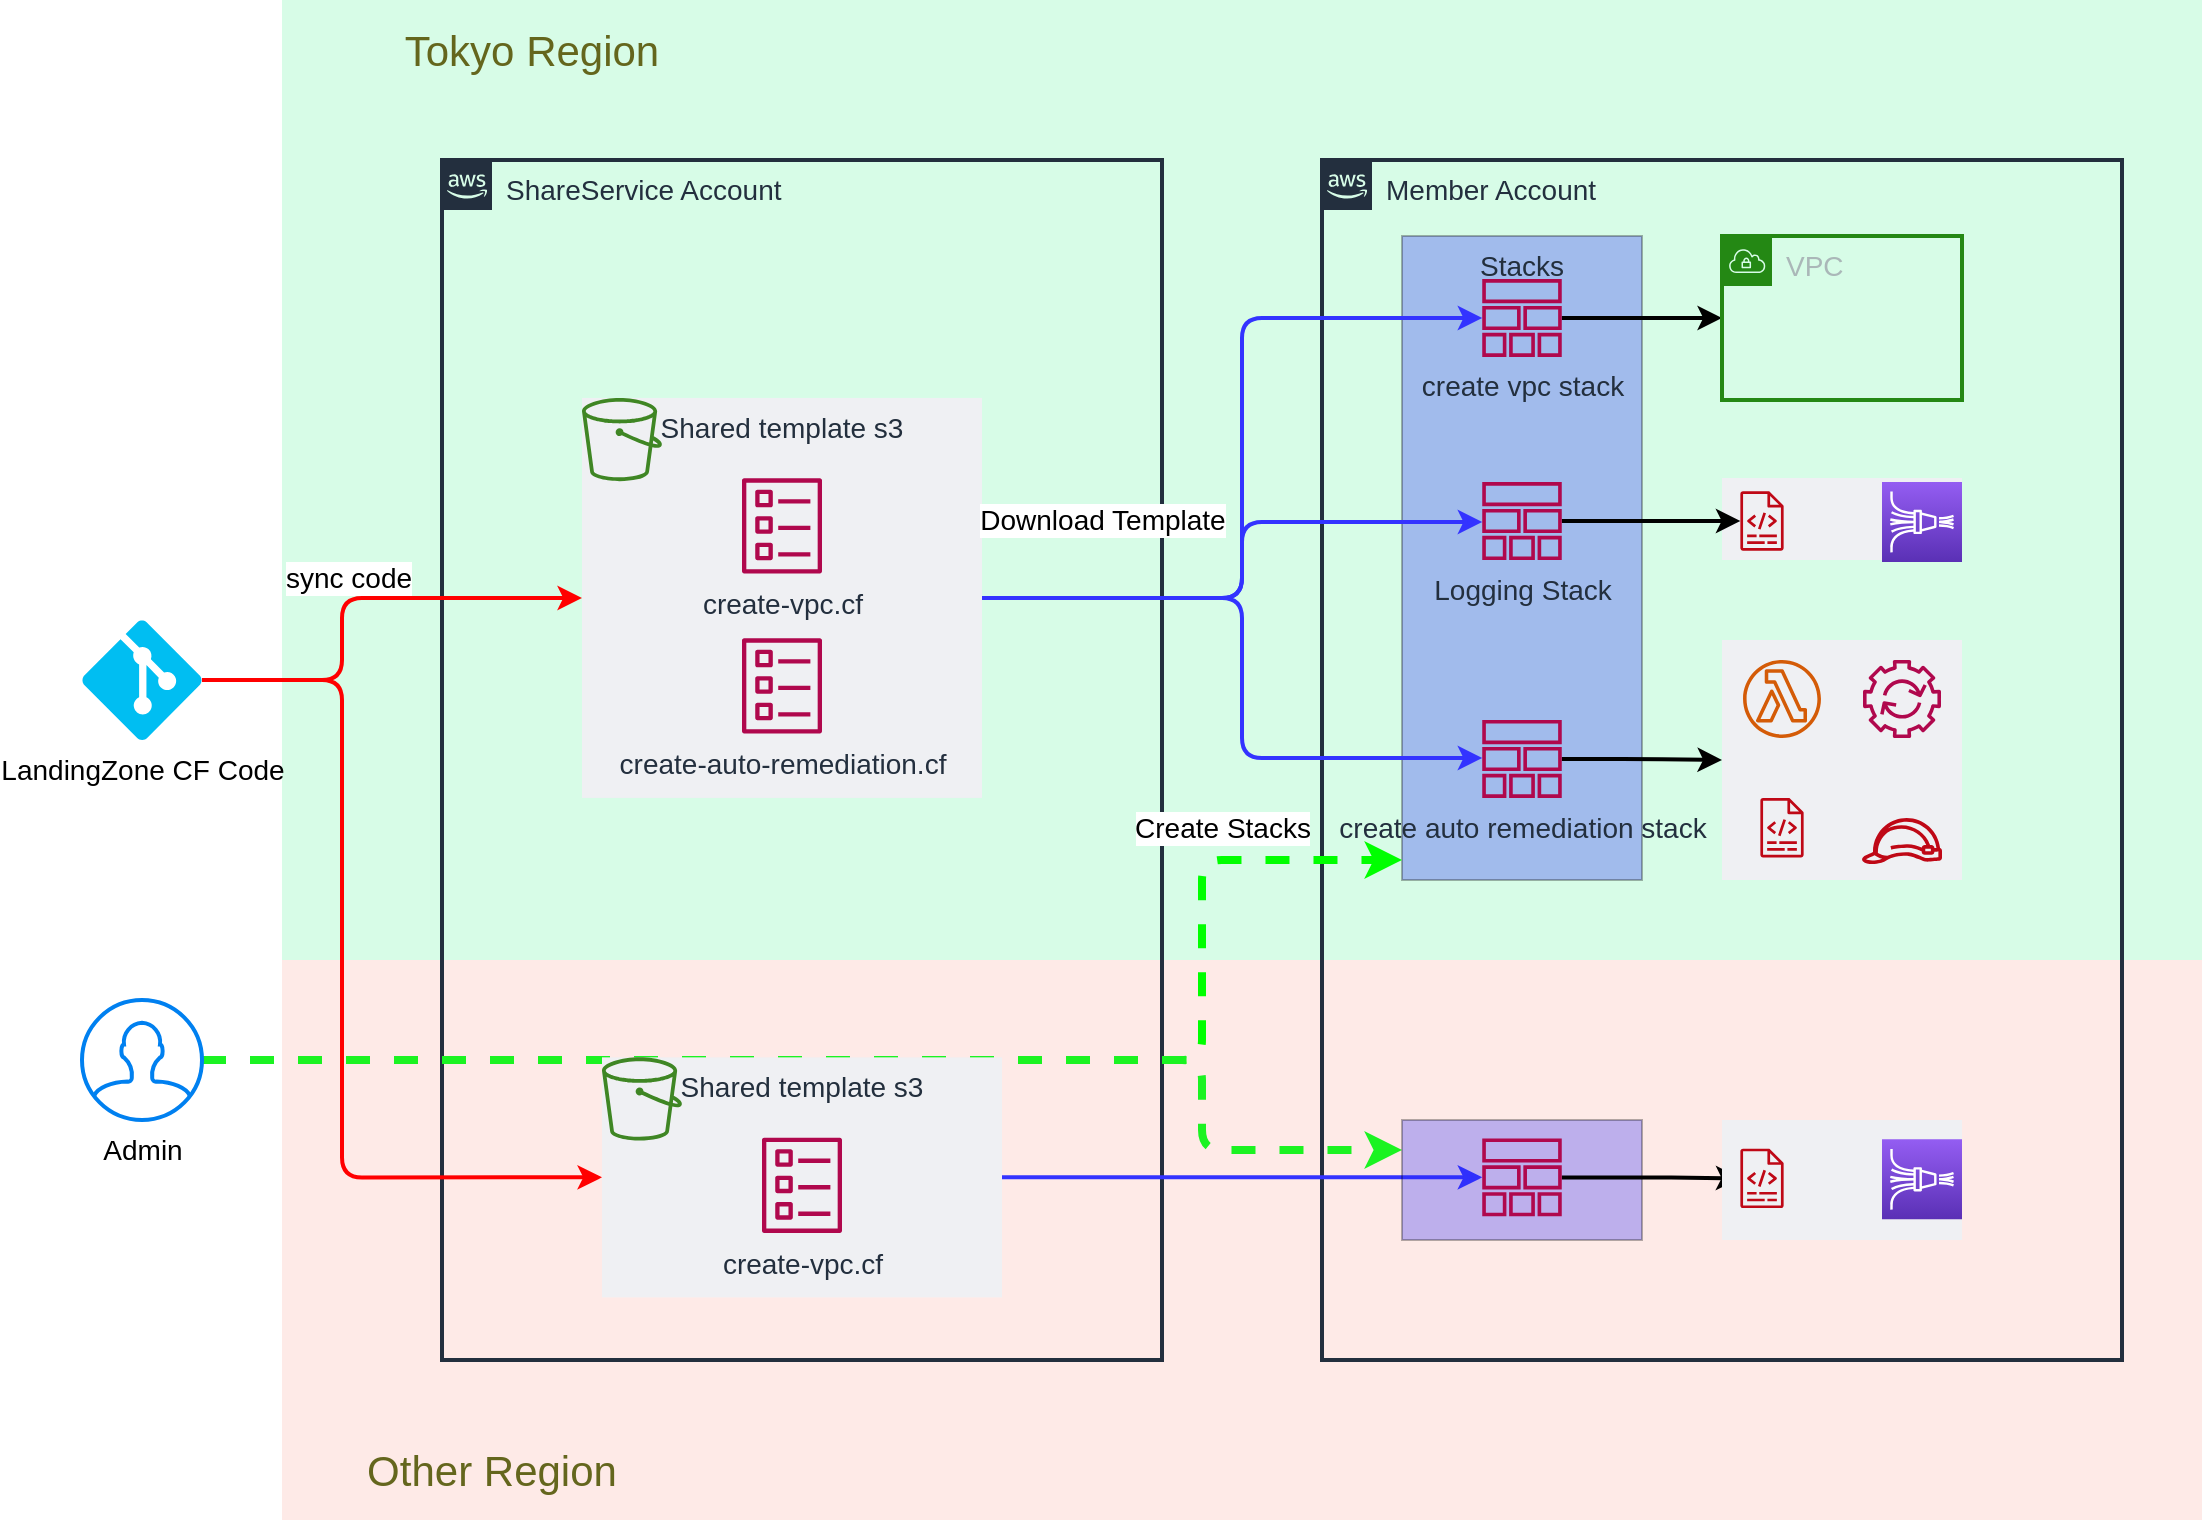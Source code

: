 <mxfile version="15.9.6" type="github">
  <diagram id="0ukZKr90bTUuSdiklAe3" name="Page-1">
    <mxGraphModel dx="2893" dy="1154" grid="1" gridSize="10" guides="1" tooltips="1" connect="1" arrows="1" fold="1" page="1" pageScale="1" pageWidth="827" pageHeight="1169" math="0" shadow="0">
      <root>
        <mxCell id="0" />
        <mxCell id="1" parent="0" />
        <mxCell id="g89Bsq32T66uB00S3wTt-80" value="" style="fillColor=#F3301B;strokeColor=none;dashed=0;verticalAlign=top;fontStyle=0;fontColor=#000066;fontSize=21;opacity=10;" vertex="1" parent="1">
          <mxGeometry x="80" y="760" width="960" height="280" as="geometry" />
        </mxCell>
        <mxCell id="g89Bsq32T66uB00S3wTt-79" value="" style="fillColor=#7CF3B0;strokeColor=none;dashed=0;verticalAlign=top;fontStyle=0;fontColor=#000000;fontSize=21;opacity=30;" vertex="1" parent="1">
          <mxGeometry x="80" y="280" width="960" height="480" as="geometry" />
        </mxCell>
        <mxCell id="g89Bsq32T66uB00S3wTt-1" value="ShareService Account" style="points=[[0,0],[0.25,0],[0.5,0],[0.75,0],[1,0],[1,0.25],[1,0.5],[1,0.75],[1,1],[0.75,1],[0.5,1],[0.25,1],[0,1],[0,0.75],[0,0.5],[0,0.25]];outlineConnect=0;gradientColor=none;html=1;whiteSpace=wrap;fontSize=14;fontStyle=0;container=1;pointerEvents=0;collapsible=0;recursiveResize=0;shape=mxgraph.aws4.group;grIcon=mxgraph.aws4.group_aws_cloud_alt;strokeColor=#232F3E;fillColor=none;verticalAlign=top;align=left;spacingLeft=30;fontColor=#232F3E;dashed=0;strokeWidth=2;" vertex="1" parent="1">
          <mxGeometry x="160" y="360" width="360" height="600" as="geometry" />
        </mxCell>
        <mxCell id="g89Bsq32T66uB00S3wTt-6" value="" style="group;fontSize=14;" vertex="1" connectable="0" parent="g89Bsq32T66uB00S3wTt-1">
          <mxGeometry x="70" y="118.97" width="200" height="200" as="geometry" />
        </mxCell>
        <mxCell id="g89Bsq32T66uB00S3wTt-4" value="Shared template s3" style="fillColor=#EFF0F3;strokeColor=none;dashed=0;verticalAlign=top;fontStyle=0;fontColor=#232F3D;fontSize=14;" vertex="1" parent="g89Bsq32T66uB00S3wTt-6">
          <mxGeometry width="200" height="200" as="geometry" />
        </mxCell>
        <mxCell id="g89Bsq32T66uB00S3wTt-2" value="" style="sketch=0;outlineConnect=0;fontColor=#232F3E;gradientColor=none;fillColor=#3F8624;strokeColor=none;dashed=0;verticalLabelPosition=bottom;verticalAlign=top;align=center;html=1;fontSize=14;fontStyle=0;aspect=fixed;pointerEvents=1;shape=mxgraph.aws4.bucket;" vertex="1" parent="g89Bsq32T66uB00S3wTt-6">
          <mxGeometry width="40" height="41.6" as="geometry" />
        </mxCell>
        <mxCell id="g89Bsq32T66uB00S3wTt-3" value="create-vpc.cf" style="sketch=0;outlineConnect=0;fontColor=#232F3E;gradientColor=none;fillColor=#B0084D;strokeColor=none;dashed=0;verticalLabelPosition=bottom;verticalAlign=top;align=center;html=1;fontSize=14;fontStyle=0;aspect=fixed;pointerEvents=1;shape=mxgraph.aws4.template;" vertex="1" parent="g89Bsq32T66uB00S3wTt-6">
          <mxGeometry x="80" y="40" width="40" height="48" as="geometry" />
        </mxCell>
        <mxCell id="g89Bsq32T66uB00S3wTt-5" value="create-auto-remediation.cf" style="sketch=0;outlineConnect=0;fontColor=#232F3E;gradientColor=none;fillColor=#B0084D;strokeColor=none;dashed=0;verticalLabelPosition=bottom;verticalAlign=top;align=center;html=1;fontSize=14;fontStyle=0;aspect=fixed;pointerEvents=1;shape=mxgraph.aws4.template;" vertex="1" parent="g89Bsq32T66uB00S3wTt-6">
          <mxGeometry x="80" y="120" width="40" height="48" as="geometry" />
        </mxCell>
        <mxCell id="g89Bsq32T66uB00S3wTt-8" value="sync code" style="edgeStyle=orthogonalEdgeStyle;rounded=1;orthogonalLoop=1;jettySize=auto;html=1;strokeColor=#FF0000;strokeWidth=2;fontSize=14;labelBackgroundColor=default;" edge="1" parent="1" source="g89Bsq32T66uB00S3wTt-7" target="g89Bsq32T66uB00S3wTt-4">
          <mxGeometry x="0.071" y="14" relative="1" as="geometry">
            <Array as="points">
              <mxPoint x="110" y="620" />
              <mxPoint x="110" y="579" />
            </Array>
            <mxPoint x="-10" y="4" as="offset" />
          </mxGeometry>
        </mxCell>
        <mxCell id="g89Bsq32T66uB00S3wTt-58" style="edgeStyle=orthogonalEdgeStyle;rounded=1;orthogonalLoop=1;jettySize=auto;html=1;fontSize=14;strokeColor=#FF0000;strokeWidth=2;entryX=0;entryY=0.5;entryDx=0;entryDy=0;" edge="1" parent="1" source="g89Bsq32T66uB00S3wTt-7" target="g89Bsq32T66uB00S3wTt-82">
          <mxGeometry relative="1" as="geometry">
            <mxPoint x="190" y="869" as="targetPoint" />
            <Array as="points">
              <mxPoint x="110" y="620" />
              <mxPoint x="110" y="869" />
            </Array>
          </mxGeometry>
        </mxCell>
        <mxCell id="g89Bsq32T66uB00S3wTt-7" value="LandingZone CF Code" style="verticalLabelPosition=bottom;html=1;verticalAlign=top;align=center;strokeColor=none;fillColor=#00BEF2;shape=mxgraph.azure.git_repository;aspect=fixed;fontSize=14;" vertex="1" parent="1">
          <mxGeometry x="-20" y="590" width="60" height="60" as="geometry" />
        </mxCell>
        <mxCell id="g89Bsq32T66uB00S3wTt-15" value="Member Account" style="points=[[0,0],[0.25,0],[0.5,0],[0.75,0],[1,0],[1,0.25],[1,0.5],[1,0.75],[1,1],[0.75,1],[0.5,1],[0.25,1],[0,1],[0,0.75],[0,0.5],[0,0.25]];outlineConnect=0;gradientColor=none;html=1;whiteSpace=wrap;fontSize=14;fontStyle=0;container=1;pointerEvents=0;collapsible=0;recursiveResize=0;shape=mxgraph.aws4.group;grIcon=mxgraph.aws4.group_aws_cloud_alt;strokeColor=#232F3E;fillColor=none;verticalAlign=top;align=left;spacingLeft=30;fontColor=#232F3E;dashed=0;strokeWidth=2;" vertex="1" parent="1">
          <mxGeometry x="600" y="360" width="400" height="600" as="geometry" />
        </mxCell>
        <mxCell id="g89Bsq32T66uB00S3wTt-44" value="Stacks" style="fillColor=#2727F3;strokeColor=default;dashed=0;verticalAlign=top;fontStyle=0;fontColor=#232F3D;fontSize=14;opacity=30;" vertex="1" parent="g89Bsq32T66uB00S3wTt-15">
          <mxGeometry x="40" y="38" width="120" height="322" as="geometry" />
        </mxCell>
        <mxCell id="g89Bsq32T66uB00S3wTt-39" value="" style="fillColor=#EFF0F3;strokeColor=none;dashed=0;verticalAlign=top;fontStyle=0;fontColor=#232F3D;fontSize=14;" vertex="1" parent="g89Bsq32T66uB00S3wTt-15">
          <mxGeometry x="200" y="159" width="120" height="41" as="geometry" />
        </mxCell>
        <mxCell id="g89Bsq32T66uB00S3wTt-34" value="" style="fillColor=#EFF0F3;strokeColor=none;dashed=0;verticalAlign=top;fontStyle=0;fontColor=#232F3D;fontSize=14;" vertex="1" parent="g89Bsq32T66uB00S3wTt-15">
          <mxGeometry x="200" y="240" width="120" height="120" as="geometry" />
        </mxCell>
        <mxCell id="g89Bsq32T66uB00S3wTt-40" style="edgeStyle=orthogonalEdgeStyle;rounded=1;orthogonalLoop=1;jettySize=auto;html=1;entryX=0;entryY=0.5;entryDx=0;entryDy=0;strokeColor=#000000;strokeWidth=2;fontSize=14;" edge="1" parent="g89Bsq32T66uB00S3wTt-15" source="g89Bsq32T66uB00S3wTt-21" target="g89Bsq32T66uB00S3wTt-26">
          <mxGeometry relative="1" as="geometry" />
        </mxCell>
        <mxCell id="g89Bsq32T66uB00S3wTt-21" value="create vpc stack" style="sketch=0;outlineConnect=0;fontColor=#232F3E;gradientColor=none;fillColor=#B0084D;strokeColor=none;dashed=0;verticalLabelPosition=bottom;verticalAlign=top;align=center;html=1;fontSize=14;fontStyle=0;aspect=fixed;pointerEvents=1;shape=mxgraph.aws4.stack;" vertex="1" parent="g89Bsq32T66uB00S3wTt-15">
          <mxGeometry x="80" y="59.52" width="40" height="38.97" as="geometry" />
        </mxCell>
        <mxCell id="g89Bsq32T66uB00S3wTt-37" style="edgeStyle=orthogonalEdgeStyle;rounded=1;orthogonalLoop=1;jettySize=auto;html=1;entryX=0;entryY=0.5;entryDx=0;entryDy=0;strokeColor=#000000;strokeWidth=2;fontSize=14;" edge="1" parent="g89Bsq32T66uB00S3wTt-15" source="g89Bsq32T66uB00S3wTt-22" target="g89Bsq32T66uB00S3wTt-34">
          <mxGeometry relative="1" as="geometry" />
        </mxCell>
        <mxCell id="g89Bsq32T66uB00S3wTt-22" value="create auto remediation stack" style="sketch=0;outlineConnect=0;fontColor=#232F3E;gradientColor=none;fillColor=#B0084D;strokeColor=none;dashed=0;verticalLabelPosition=bottom;verticalAlign=top;align=center;html=1;fontSize=14;fontStyle=0;aspect=fixed;pointerEvents=1;shape=mxgraph.aws4.stack;" vertex="1" parent="g89Bsq32T66uB00S3wTt-15">
          <mxGeometry x="80" y="280" width="40" height="38.97" as="geometry" />
        </mxCell>
        <mxCell id="g89Bsq32T66uB00S3wTt-26" value="VPC" style="points=[[0,0],[0.25,0],[0.5,0],[0.75,0],[1,0],[1,0.25],[1,0.5],[1,0.75],[1,1],[0.75,1],[0.5,1],[0.25,1],[0,1],[0,0.75],[0,0.5],[0,0.25]];outlineConnect=0;gradientColor=none;html=1;whiteSpace=wrap;fontSize=14;fontStyle=0;container=1;pointerEvents=0;collapsible=0;recursiveResize=0;shape=mxgraph.aws4.group;grIcon=mxgraph.aws4.group_vpc;strokeColor=#248814;fillColor=none;verticalAlign=top;align=left;spacingLeft=30;fontColor=#AAB7B8;dashed=0;strokeWidth=2;" vertex="1" parent="g89Bsq32T66uB00S3wTt-15">
          <mxGeometry x="200" y="38" width="120" height="82" as="geometry" />
        </mxCell>
        <mxCell id="g89Bsq32T66uB00S3wTt-27" value="" style="sketch=0;outlineConnect=0;fontColor=#232F3E;gradientColor=none;fillColor=#D45B07;strokeColor=none;dashed=0;verticalLabelPosition=bottom;verticalAlign=top;align=center;html=1;fontSize=14;fontStyle=0;aspect=fixed;pointerEvents=1;shape=mxgraph.aws4.lambda_function;" vertex="1" parent="g89Bsq32T66uB00S3wTt-15">
          <mxGeometry x="210" y="250" width="40" height="38.97" as="geometry" />
        </mxCell>
        <mxCell id="g89Bsq32T66uB00S3wTt-29" value="" style="sketch=0;outlineConnect=0;fontColor=#232F3E;gradientColor=none;fillColor=#B0084D;strokeColor=none;dashed=0;verticalLabelPosition=bottom;verticalAlign=top;align=center;html=1;fontSize=14;fontStyle=0;aspect=fixed;pointerEvents=1;shape=mxgraph.aws4.automation;" vertex="1" parent="g89Bsq32T66uB00S3wTt-15">
          <mxGeometry x="270" y="250" width="40" height="38.97" as="geometry" />
        </mxCell>
        <mxCell id="g89Bsq32T66uB00S3wTt-38" style="edgeStyle=orthogonalEdgeStyle;rounded=1;orthogonalLoop=1;jettySize=auto;html=1;strokeColor=#000000;strokeWidth=2;fontSize=14;" edge="1" parent="g89Bsq32T66uB00S3wTt-15" source="g89Bsq32T66uB00S3wTt-32" target="g89Bsq32T66uB00S3wTt-35">
          <mxGeometry relative="1" as="geometry" />
        </mxCell>
        <mxCell id="g89Bsq32T66uB00S3wTt-32" value="Logging Stack" style="sketch=0;outlineConnect=0;fontColor=#232F3E;gradientColor=none;fillColor=#B0084D;strokeColor=none;dashed=0;verticalLabelPosition=bottom;verticalAlign=top;align=center;html=1;fontSize=14;fontStyle=0;aspect=fixed;pointerEvents=1;shape=mxgraph.aws4.stack;" vertex="1" parent="g89Bsq32T66uB00S3wTt-15">
          <mxGeometry x="80" y="161.03" width="40" height="38.97" as="geometry" />
        </mxCell>
        <mxCell id="g89Bsq32T66uB00S3wTt-31" value="" style="sketch=0;outlineConnect=0;fontColor=#232F3E;gradientColor=none;fillColor=#BF0816;strokeColor=none;dashed=0;verticalLabelPosition=bottom;verticalAlign=top;align=center;html=1;fontSize=14;fontStyle=0;aspect=fixed;pointerEvents=1;shape=mxgraph.aws4.role;" vertex="1" parent="g89Bsq32T66uB00S3wTt-15">
          <mxGeometry x="270" y="321.03" width="40" height="38.97" as="geometry" />
        </mxCell>
        <mxCell id="g89Bsq32T66uB00S3wTt-33" value="" style="sketch=0;outlineConnect=0;fontColor=#232F3E;gradientColor=none;fillColor=#BF0816;strokeColor=none;dashed=0;verticalLabelPosition=bottom;verticalAlign=top;align=center;html=1;fontSize=14;fontStyle=0;aspect=fixed;pointerEvents=1;shape=mxgraph.aws4.logs;" vertex="1" parent="g89Bsq32T66uB00S3wTt-15">
          <mxGeometry x="210" y="318.97" width="40" height="29.74" as="geometry" />
        </mxCell>
        <mxCell id="g89Bsq32T66uB00S3wTt-35" value="" style="sketch=0;outlineConnect=0;fontColor=#232F3E;gradientColor=none;fillColor=#BF0816;strokeColor=none;dashed=0;verticalLabelPosition=bottom;verticalAlign=top;align=center;html=1;fontSize=14;fontStyle=0;aspect=fixed;pointerEvents=1;shape=mxgraph.aws4.logs;" vertex="1" parent="g89Bsq32T66uB00S3wTt-15">
          <mxGeometry x="200" y="165.64" width="40" height="29.74" as="geometry" />
        </mxCell>
        <mxCell id="g89Bsq32T66uB00S3wTt-36" value="" style="sketch=0;points=[[0,0,0],[0.25,0,0],[0.5,0,0],[0.75,0,0],[1,0,0],[0,1,0],[0.25,1,0],[0.5,1,0],[0.75,1,0],[1,1,0],[0,0.25,0],[0,0.5,0],[0,0.75,0],[1,0.25,0],[1,0.5,0],[1,0.75,0]];outlineConnect=0;fontColor=#232F3E;gradientColor=#945DF2;gradientDirection=north;fillColor=#5A30B5;strokeColor=#ffffff;dashed=0;verticalLabelPosition=bottom;verticalAlign=top;align=center;html=1;fontSize=14;fontStyle=0;aspect=fixed;shape=mxgraph.aws4.resourceIcon;resIcon=mxgraph.aws4.kinesis_data_firehose;" vertex="1" parent="g89Bsq32T66uB00S3wTt-15">
          <mxGeometry x="280" y="161" width="40" height="40" as="geometry" />
        </mxCell>
        <mxCell id="g89Bsq32T66uB00S3wTt-23" style="edgeStyle=orthogonalEdgeStyle;rounded=1;orthogonalLoop=1;jettySize=auto;html=1;strokeColor=#3333FF;strokeWidth=2;fontSize=14;" edge="1" parent="1" source="g89Bsq32T66uB00S3wTt-4" target="g89Bsq32T66uB00S3wTt-22">
          <mxGeometry relative="1" as="geometry">
            <Array as="points">
              <mxPoint x="560" y="579" />
              <mxPoint x="560" y="659" />
            </Array>
          </mxGeometry>
        </mxCell>
        <mxCell id="g89Bsq32T66uB00S3wTt-24" style="edgeStyle=orthogonalEdgeStyle;rounded=1;orthogonalLoop=1;jettySize=auto;html=1;strokeColor=#3333FF;strokeWidth=2;fontSize=14;" edge="1" parent="1" source="g89Bsq32T66uB00S3wTt-4" target="g89Bsq32T66uB00S3wTt-21">
          <mxGeometry relative="1" as="geometry">
            <Array as="points">
              <mxPoint x="560" y="579" />
              <mxPoint x="560" y="439" />
            </Array>
          </mxGeometry>
        </mxCell>
        <mxCell id="g89Bsq32T66uB00S3wTt-25" value="Download Template" style="edgeLabel;html=1;align=center;verticalAlign=middle;resizable=0;points=[];fontSize=14;" vertex="1" connectable="0" parent="g89Bsq32T66uB00S3wTt-24">
          <mxGeometry x="-0.594" y="2" relative="1" as="geometry">
            <mxPoint x="-19" y="-37" as="offset" />
          </mxGeometry>
        </mxCell>
        <mxCell id="g89Bsq32T66uB00S3wTt-41" style="edgeStyle=orthogonalEdgeStyle;rounded=1;orthogonalLoop=1;jettySize=auto;html=1;strokeColor=#3333FF;strokeWidth=2;fontSize=14;" edge="1" parent="1" source="g89Bsq32T66uB00S3wTt-4" target="g89Bsq32T66uB00S3wTt-32">
          <mxGeometry relative="1" as="geometry">
            <Array as="points">
              <mxPoint x="560" y="579" />
              <mxPoint x="560" y="541" />
            </Array>
          </mxGeometry>
        </mxCell>
        <mxCell id="g89Bsq32T66uB00S3wTt-45" style="edgeStyle=orthogonalEdgeStyle;rounded=1;orthogonalLoop=1;jettySize=auto;html=1;fontSize=14;strokeColor=#00FF00;strokeWidth=4;dashed=1;" edge="1" parent="1" source="g89Bsq32T66uB00S3wTt-42" target="g89Bsq32T66uB00S3wTt-44">
          <mxGeometry relative="1" as="geometry">
            <Array as="points">
              <mxPoint x="540" y="810" />
              <mxPoint x="540" y="710" />
            </Array>
          </mxGeometry>
        </mxCell>
        <mxCell id="g89Bsq32T66uB00S3wTt-78" value="Create Stacks" style="edgeLabel;html=1;align=center;verticalAlign=middle;resizable=0;points=[];fontSize=14;" vertex="1" connectable="0" parent="g89Bsq32T66uB00S3wTt-45">
          <mxGeometry x="0.299" y="1" relative="1" as="geometry">
            <mxPoint x="55" y="-115" as="offset" />
          </mxGeometry>
        </mxCell>
        <mxCell id="g89Bsq32T66uB00S3wTt-73" style="edgeStyle=orthogonalEdgeStyle;rounded=1;orthogonalLoop=1;jettySize=auto;html=1;entryX=0;entryY=0.25;entryDx=0;entryDy=0;fontSize=14;strokeColor=#1BF322;strokeWidth=4;dashed=1;" edge="1" parent="1" source="g89Bsq32T66uB00S3wTt-42" target="g89Bsq32T66uB00S3wTt-60">
          <mxGeometry relative="1" as="geometry">
            <mxPoint x="30" y="845" as="sourcePoint" />
            <Array as="points">
              <mxPoint x="540" y="810" />
              <mxPoint x="540" y="855" />
            </Array>
          </mxGeometry>
        </mxCell>
        <mxCell id="g89Bsq32T66uB00S3wTt-42" value="Admin" style="html=1;verticalLabelPosition=bottom;align=center;labelBackgroundColor=#ffffff;verticalAlign=top;strokeWidth=2;strokeColor=#0080F0;shadow=0;dashed=0;shape=mxgraph.ios7.icons.user;fontSize=14;" vertex="1" parent="1">
          <mxGeometry x="-20" y="780" width="60" height="60" as="geometry" />
        </mxCell>
        <mxCell id="g89Bsq32T66uB00S3wTt-59" style="edgeStyle=orthogonalEdgeStyle;rounded=1;orthogonalLoop=1;jettySize=auto;html=1;fontSize=14;strokeColor=#3333FF;strokeWidth=2;exitX=1;exitY=0.5;exitDx=0;exitDy=0;" edge="1" parent="1" source="g89Bsq32T66uB00S3wTt-82" target="g89Bsq32T66uB00S3wTt-55">
          <mxGeometry relative="1" as="geometry">
            <mxPoint x="319.984" y="980.4" as="sourcePoint" />
          </mxGeometry>
        </mxCell>
        <mxCell id="g89Bsq32T66uB00S3wTt-60" value="" style="fillColor=#2727F3;strokeColor=default;dashed=0;verticalAlign=top;fontStyle=0;fontColor=#232F3D;fontSize=14;opacity=30;" vertex="1" parent="1">
          <mxGeometry x="640" y="840" width="120" height="60" as="geometry" />
        </mxCell>
        <mxCell id="g89Bsq32T66uB00S3wTt-72" style="edgeStyle=orthogonalEdgeStyle;rounded=1;orthogonalLoop=1;jettySize=auto;html=1;fontSize=14;strokeColor=#000000;strokeWidth=2;" edge="1" parent="1" source="g89Bsq32T66uB00S3wTt-55" target="g89Bsq32T66uB00S3wTt-70">
          <mxGeometry relative="1" as="geometry" />
        </mxCell>
        <mxCell id="g89Bsq32T66uB00S3wTt-55" value="" style="sketch=0;outlineConnect=0;fontColor=#232F3E;gradientColor=none;fillColor=#B0084D;strokeColor=none;dashed=0;verticalLabelPosition=bottom;verticalAlign=top;align=center;html=1;fontSize=14;fontStyle=0;aspect=fixed;pointerEvents=1;shape=mxgraph.aws4.stack;" vertex="1" parent="1">
          <mxGeometry x="680" y="849.2" width="40" height="38.97" as="geometry" />
        </mxCell>
        <mxCell id="g89Bsq32T66uB00S3wTt-69" value="" style="fillColor=#EFF0F3;strokeColor=none;dashed=0;verticalAlign=top;fontStyle=0;fontColor=#232F3D;fontSize=14;" vertex="1" parent="1">
          <mxGeometry x="800" y="840" width="120" height="60" as="geometry" />
        </mxCell>
        <mxCell id="g89Bsq32T66uB00S3wTt-70" value="" style="sketch=0;outlineConnect=0;fontColor=#232F3E;gradientColor=none;fillColor=#BF0816;strokeColor=none;dashed=0;verticalLabelPosition=bottom;verticalAlign=top;align=center;html=1;fontSize=14;fontStyle=0;aspect=fixed;pointerEvents=1;shape=mxgraph.aws4.logs;" vertex="1" parent="1">
          <mxGeometry x="800" y="854.32" width="40" height="29.74" as="geometry" />
        </mxCell>
        <mxCell id="g89Bsq32T66uB00S3wTt-71" value="" style="sketch=0;points=[[0,0,0],[0.25,0,0],[0.5,0,0],[0.75,0,0],[1,0,0],[0,1,0],[0.25,1,0],[0.5,1,0],[0.75,1,0],[1,1,0],[0,0.25,0],[0,0.5,0],[0,0.75,0],[1,0.25,0],[1,0.5,0],[1,0.75,0]];outlineConnect=0;fontColor=#232F3E;gradientColor=#945DF2;gradientDirection=north;fillColor=#5A30B5;strokeColor=#ffffff;dashed=0;verticalLabelPosition=bottom;verticalAlign=top;align=center;html=1;fontSize=14;fontStyle=0;aspect=fixed;shape=mxgraph.aws4.resourceIcon;resIcon=mxgraph.aws4.kinesis_data_firehose;" vertex="1" parent="1">
          <mxGeometry x="880" y="849.68" width="40" height="40" as="geometry" />
        </mxCell>
        <mxCell id="g89Bsq32T66uB00S3wTt-86" value="" style="group" vertex="1" connectable="0" parent="1">
          <mxGeometry x="240" y="808.68" width="200" height="120" as="geometry" />
        </mxCell>
        <mxCell id="g89Bsq32T66uB00S3wTt-82" value="Shared template s3" style="fillColor=#EFF0F3;strokeColor=none;dashed=0;verticalAlign=top;fontStyle=0;fontColor=#232F3D;fontSize=14;" vertex="1" parent="g89Bsq32T66uB00S3wTt-86">
          <mxGeometry width="200" height="120" as="geometry" />
        </mxCell>
        <mxCell id="g89Bsq32T66uB00S3wTt-83" value="" style="sketch=0;outlineConnect=0;fontColor=#232F3E;gradientColor=none;fillColor=#3F8624;strokeColor=none;dashed=0;verticalLabelPosition=bottom;verticalAlign=top;align=center;html=1;fontSize=14;fontStyle=0;aspect=fixed;pointerEvents=1;shape=mxgraph.aws4.bucket;" vertex="1" parent="g89Bsq32T66uB00S3wTt-86">
          <mxGeometry width="40" height="41.6" as="geometry" />
        </mxCell>
        <mxCell id="g89Bsq32T66uB00S3wTt-84" value="create-vpc.cf" style="sketch=0;outlineConnect=0;fontColor=#232F3E;gradientColor=none;fillColor=#B0084D;strokeColor=none;dashed=0;verticalLabelPosition=bottom;verticalAlign=top;align=center;html=1;fontSize=14;fontStyle=0;aspect=fixed;pointerEvents=1;shape=mxgraph.aws4.template;" vertex="1" parent="g89Bsq32T66uB00S3wTt-86">
          <mxGeometry x="80" y="40" width="40" height="48" as="geometry" />
        </mxCell>
        <mxCell id="g89Bsq32T66uB00S3wTt-87" value="Tokyo Region" style="text;html=1;strokeColor=none;fillColor=none;align=center;verticalAlign=middle;whiteSpace=wrap;rounded=0;fontSize=21;fontColor=#64661D;opacity=10;" vertex="1" parent="1">
          <mxGeometry x="120" y="290" width="170" height="30" as="geometry" />
        </mxCell>
        <mxCell id="g89Bsq32T66uB00S3wTt-88" value="Other Region" style="text;html=1;strokeColor=none;fillColor=none;align=center;verticalAlign=middle;whiteSpace=wrap;rounded=0;fontSize=21;fontColor=#64661D;opacity=10;" vertex="1" parent="1">
          <mxGeometry x="100" y="1000" width="170" height="30" as="geometry" />
        </mxCell>
      </root>
    </mxGraphModel>
  </diagram>
</mxfile>
